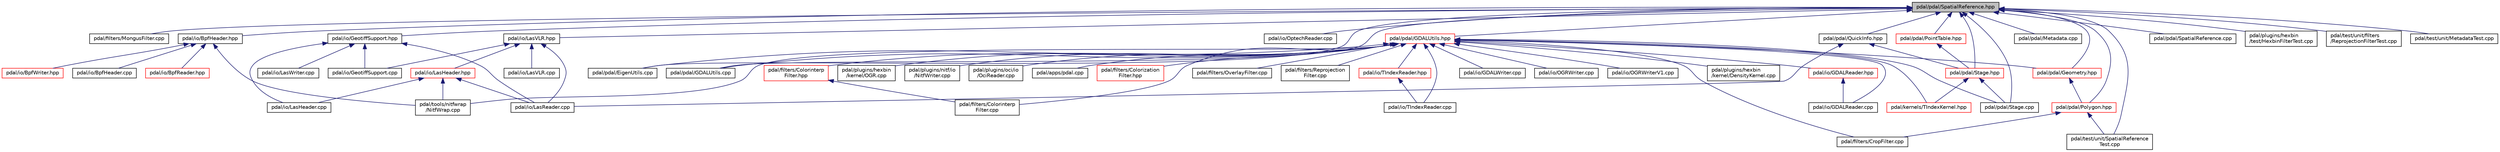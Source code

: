 digraph "pdal/pdal/SpatialReference.hpp"
{
  edge [fontname="Helvetica",fontsize="10",labelfontname="Helvetica",labelfontsize="10"];
  node [fontname="Helvetica",fontsize="10",shape=record];
  Node1 [label="pdal/pdal/SpatialReference.hpp",height=0.2,width=0.4,color="black", fillcolor="grey75", style="filled", fontcolor="black"];
  Node1 -> Node2 [dir="back",color="midnightblue",fontsize="10",style="solid",fontname="Helvetica"];
  Node2 [label="pdal/filters/MongusFilter.cpp",height=0.2,width=0.4,color="black", fillcolor="white", style="filled",URL="$MongusFilter_8cpp.html"];
  Node1 -> Node3 [dir="back",color="midnightblue",fontsize="10",style="solid",fontname="Helvetica"];
  Node3 [label="pdal/io/BpfHeader.hpp",height=0.2,width=0.4,color="black", fillcolor="white", style="filled",URL="$BpfHeader_8hpp.html"];
  Node3 -> Node4 [dir="back",color="midnightblue",fontsize="10",style="solid",fontname="Helvetica"];
  Node4 [label="pdal/io/BpfHeader.cpp",height=0.2,width=0.4,color="black", fillcolor="white", style="filled",URL="$BpfHeader_8cpp.html"];
  Node3 -> Node5 [dir="back",color="midnightblue",fontsize="10",style="solid",fontname="Helvetica"];
  Node5 [label="pdal/io/BpfReader.hpp",height=0.2,width=0.4,color="red", fillcolor="white", style="filled",URL="$BpfReader_8hpp.html"];
  Node3 -> Node6 [dir="back",color="midnightblue",fontsize="10",style="solid",fontname="Helvetica"];
  Node6 [label="pdal/io/BpfWriter.hpp",height=0.2,width=0.4,color="red", fillcolor="white", style="filled",URL="$BpfWriter_8hpp.html"];
  Node3 -> Node7 [dir="back",color="midnightblue",fontsize="10",style="solid",fontname="Helvetica"];
  Node7 [label="pdal/tools/nitfwrap\l/NitfWrap.cpp",height=0.2,width=0.4,color="black", fillcolor="white", style="filled",URL="$NitfWrap_8cpp.html"];
  Node1 -> Node8 [dir="back",color="midnightblue",fontsize="10",style="solid",fontname="Helvetica"];
  Node8 [label="pdal/io/GeotiffSupport.hpp",height=0.2,width=0.4,color="black", fillcolor="white", style="filled",URL="$GeotiffSupport_8hpp.html"];
  Node8 -> Node9 [dir="back",color="midnightblue",fontsize="10",style="solid",fontname="Helvetica"];
  Node9 [label="pdal/io/GeotiffSupport.cpp",height=0.2,width=0.4,color="black", fillcolor="white", style="filled",URL="$GeotiffSupport_8cpp.html"];
  Node8 -> Node10 [dir="back",color="midnightblue",fontsize="10",style="solid",fontname="Helvetica"];
  Node10 [label="pdal/io/LasHeader.cpp",height=0.2,width=0.4,color="black", fillcolor="white", style="filled",URL="$LasHeader_8cpp.html"];
  Node8 -> Node11 [dir="back",color="midnightblue",fontsize="10",style="solid",fontname="Helvetica"];
  Node11 [label="pdal/io/LasReader.cpp",height=0.2,width=0.4,color="black", fillcolor="white", style="filled",URL="$LasReader_8cpp.html"];
  Node8 -> Node12 [dir="back",color="midnightblue",fontsize="10",style="solid",fontname="Helvetica"];
  Node12 [label="pdal/io/LasWriter.cpp",height=0.2,width=0.4,color="black", fillcolor="white", style="filled",URL="$LasWriter_8cpp.html"];
  Node1 -> Node13 [dir="back",color="midnightblue",fontsize="10",style="solid",fontname="Helvetica"];
  Node13 [label="pdal/io/LasVLR.hpp",height=0.2,width=0.4,color="black", fillcolor="white", style="filled",URL="$LasVLR_8hpp.html"];
  Node13 -> Node9 [dir="back",color="midnightblue",fontsize="10",style="solid",fontname="Helvetica"];
  Node13 -> Node14 [dir="back",color="midnightblue",fontsize="10",style="solid",fontname="Helvetica"];
  Node14 [label="pdal/io/LasHeader.hpp",height=0.2,width=0.4,color="red", fillcolor="white", style="filled",URL="$LasHeader_8hpp.html"];
  Node14 -> Node10 [dir="back",color="midnightblue",fontsize="10",style="solid",fontname="Helvetica"];
  Node14 -> Node11 [dir="back",color="midnightblue",fontsize="10",style="solid",fontname="Helvetica"];
  Node14 -> Node7 [dir="back",color="midnightblue",fontsize="10",style="solid",fontname="Helvetica"];
  Node13 -> Node11 [dir="back",color="midnightblue",fontsize="10",style="solid",fontname="Helvetica"];
  Node13 -> Node15 [dir="back",color="midnightblue",fontsize="10",style="solid",fontname="Helvetica"];
  Node15 [label="pdal/io/LasVLR.cpp",height=0.2,width=0.4,color="black", fillcolor="white", style="filled",URL="$LasVLR_8cpp.html"];
  Node1 -> Node16 [dir="back",color="midnightblue",fontsize="10",style="solid",fontname="Helvetica"];
  Node16 [label="pdal/io/OptechReader.cpp",height=0.2,width=0.4,color="black", fillcolor="white", style="filled",URL="$OptechReader_8cpp.html"];
  Node1 -> Node17 [dir="back",color="midnightblue",fontsize="10",style="solid",fontname="Helvetica"];
  Node17 [label="pdal/pdal/EigenUtils.cpp",height=0.2,width=0.4,color="black", fillcolor="white", style="filled",URL="$EigenUtils_8cpp.html"];
  Node1 -> Node18 [dir="back",color="midnightblue",fontsize="10",style="solid",fontname="Helvetica"];
  Node18 [label="pdal/pdal/GDALUtils.cpp",height=0.2,width=0.4,color="black", fillcolor="white", style="filled",URL="$GDALUtils_8cpp.html"];
  Node1 -> Node19 [dir="back",color="midnightblue",fontsize="10",style="solid",fontname="Helvetica"];
  Node19 [label="pdal/pdal/GDALUtils.hpp",height=0.2,width=0.4,color="red", fillcolor="white", style="filled",URL="$GDALUtils_8hpp.html"];
  Node19 -> Node20 [dir="back",color="midnightblue",fontsize="10",style="solid",fontname="Helvetica"];
  Node20 [label="pdal/apps/pdal.cpp",height=0.2,width=0.4,color="black", fillcolor="white", style="filled",URL="$pdal_8cpp.html"];
  Node19 -> Node21 [dir="back",color="midnightblue",fontsize="10",style="solid",fontname="Helvetica"];
  Node21 [label="pdal/filters/Colorinterp\lFilter.hpp",height=0.2,width=0.4,color="red", fillcolor="white", style="filled",URL="$ColorinterpFilter_8hpp.html"];
  Node21 -> Node22 [dir="back",color="midnightblue",fontsize="10",style="solid",fontname="Helvetica"];
  Node22 [label="pdal/filters/Colorinterp\lFilter.cpp",height=0.2,width=0.4,color="black", fillcolor="white", style="filled",URL="$ColorinterpFilter_8cpp.html"];
  Node19 -> Node22 [dir="back",color="midnightblue",fontsize="10",style="solid",fontname="Helvetica"];
  Node19 -> Node23 [dir="back",color="midnightblue",fontsize="10",style="solid",fontname="Helvetica"];
  Node23 [label="pdal/filters/Colorization\lFilter.hpp",height=0.2,width=0.4,color="red", fillcolor="white", style="filled",URL="$ColorizationFilter_8hpp.html"];
  Node19 -> Node24 [dir="back",color="midnightblue",fontsize="10",style="solid",fontname="Helvetica"];
  Node24 [label="pdal/filters/CropFilter.cpp",height=0.2,width=0.4,color="black", fillcolor="white", style="filled",URL="$CropFilter_8cpp.html"];
  Node19 -> Node25 [dir="back",color="midnightblue",fontsize="10",style="solid",fontname="Helvetica"];
  Node25 [label="pdal/filters/OverlayFilter.cpp",height=0.2,width=0.4,color="black", fillcolor="white", style="filled",URL="$OverlayFilter_8cpp.html"];
  Node19 -> Node26 [dir="back",color="midnightblue",fontsize="10",style="solid",fontname="Helvetica"];
  Node26 [label="pdal/filters/Reprojection\lFilter.cpp",height=0.2,width=0.4,color="black", fillcolor="white", style="filled",URL="$ReprojectionFilter_8cpp.html"];
  Node19 -> Node27 [dir="back",color="midnightblue",fontsize="10",style="solid",fontname="Helvetica"];
  Node27 [label="pdal/io/GDALReader.hpp",height=0.2,width=0.4,color="red", fillcolor="white", style="filled",URL="$GDALReader_8hpp.html"];
  Node27 -> Node28 [dir="back",color="midnightblue",fontsize="10",style="solid",fontname="Helvetica"];
  Node28 [label="pdal/io/GDALReader.cpp",height=0.2,width=0.4,color="black", fillcolor="white", style="filled",URL="$GDALReader_8cpp.html"];
  Node19 -> Node28 [dir="back",color="midnightblue",fontsize="10",style="solid",fontname="Helvetica"];
  Node19 -> Node29 [dir="back",color="midnightblue",fontsize="10",style="solid",fontname="Helvetica"];
  Node29 [label="pdal/io/GDALWriter.cpp",height=0.2,width=0.4,color="black", fillcolor="white", style="filled",URL="$GDALWriter_8cpp.html"];
  Node19 -> Node30 [dir="back",color="midnightblue",fontsize="10",style="solid",fontname="Helvetica"];
  Node30 [label="pdal/io/OGRWriter.cpp",height=0.2,width=0.4,color="black", fillcolor="white", style="filled",URL="$OGRWriter_8cpp.html"];
  Node19 -> Node31 [dir="back",color="midnightblue",fontsize="10",style="solid",fontname="Helvetica"];
  Node31 [label="pdal/io/OGRWriterV1.cpp",height=0.2,width=0.4,color="black", fillcolor="white", style="filled",URL="$OGRWriterV1_8cpp.html"];
  Node19 -> Node32 [dir="back",color="midnightblue",fontsize="10",style="solid",fontname="Helvetica"];
  Node32 [label="pdal/io/TIndexReader.hpp",height=0.2,width=0.4,color="red", fillcolor="white", style="filled",URL="$TIndexReader_8hpp.html"];
  Node32 -> Node33 [dir="back",color="midnightblue",fontsize="10",style="solid",fontname="Helvetica"];
  Node33 [label="pdal/io/TIndexReader.cpp",height=0.2,width=0.4,color="black", fillcolor="white", style="filled",URL="$TIndexReader_8cpp.html"];
  Node19 -> Node33 [dir="back",color="midnightblue",fontsize="10",style="solid",fontname="Helvetica"];
  Node19 -> Node34 [dir="back",color="midnightblue",fontsize="10",style="solid",fontname="Helvetica"];
  Node34 [label="pdal/kernels/TIndexKernel.hpp",height=0.2,width=0.4,color="red", fillcolor="white", style="filled",URL="$TIndexKernel_8hpp.html"];
  Node19 -> Node17 [dir="back",color="midnightblue",fontsize="10",style="solid",fontname="Helvetica"];
  Node19 -> Node18 [dir="back",color="midnightblue",fontsize="10",style="solid",fontname="Helvetica"];
  Node19 -> Node35 [dir="back",color="midnightblue",fontsize="10",style="solid",fontname="Helvetica"];
  Node35 [label="pdal/pdal/Geometry.hpp",height=0.2,width=0.4,color="red", fillcolor="white", style="filled",URL="$Geometry_8hpp.html"];
  Node35 -> Node36 [dir="back",color="midnightblue",fontsize="10",style="solid",fontname="Helvetica"];
  Node36 [label="pdal/pdal/Polygon.hpp",height=0.2,width=0.4,color="red", fillcolor="white", style="filled",URL="$Polygon_8hpp.html"];
  Node36 -> Node24 [dir="back",color="midnightblue",fontsize="10",style="solid",fontname="Helvetica"];
  Node36 -> Node37 [dir="back",color="midnightblue",fontsize="10",style="solid",fontname="Helvetica"];
  Node37 [label="pdal/test/unit/SpatialReference\lTest.cpp",height=0.2,width=0.4,color="black", fillcolor="white", style="filled",URL="$SpatialReferenceTest_8cpp.html"];
  Node19 -> Node38 [dir="back",color="midnightblue",fontsize="10",style="solid",fontname="Helvetica"];
  Node38 [label="pdal/pdal/Stage.cpp",height=0.2,width=0.4,color="black", fillcolor="white", style="filled",URL="$Stage_8cpp.html"];
  Node19 -> Node39 [dir="back",color="midnightblue",fontsize="10",style="solid",fontname="Helvetica"];
  Node39 [label="pdal/plugins/hexbin\l/kernel/DensityKernel.cpp",height=0.2,width=0.4,color="black", fillcolor="white", style="filled",URL="$DensityKernel_8cpp.html"];
  Node19 -> Node40 [dir="back",color="midnightblue",fontsize="10",style="solid",fontname="Helvetica"];
  Node40 [label="pdal/plugins/hexbin\l/kernel/OGR.cpp",height=0.2,width=0.4,color="black", fillcolor="white", style="filled",URL="$OGR_8cpp.html"];
  Node19 -> Node41 [dir="back",color="midnightblue",fontsize="10",style="solid",fontname="Helvetica"];
  Node41 [label="pdal/plugins/nitf/io\l/NitfWriter.cpp",height=0.2,width=0.4,color="black", fillcolor="white", style="filled",URL="$NitfWriter_8cpp.html"];
  Node19 -> Node42 [dir="back",color="midnightblue",fontsize="10",style="solid",fontname="Helvetica"];
  Node42 [label="pdal/plugins/oci/io\l/OciReader.cpp",height=0.2,width=0.4,color="black", fillcolor="white", style="filled",URL="$OciReader_8cpp.html"];
  Node19 -> Node7 [dir="back",color="midnightblue",fontsize="10",style="solid",fontname="Helvetica"];
  Node1 -> Node35 [dir="back",color="midnightblue",fontsize="10",style="solid",fontname="Helvetica"];
  Node1 -> Node43 [dir="back",color="midnightblue",fontsize="10",style="solid",fontname="Helvetica"];
  Node43 [label="pdal/pdal/Metadata.cpp",height=0.2,width=0.4,color="black", fillcolor="white", style="filled",URL="$Metadata_8cpp.html"];
  Node1 -> Node44 [dir="back",color="midnightblue",fontsize="10",style="solid",fontname="Helvetica"];
  Node44 [label="pdal/pdal/PointTable.hpp",height=0.2,width=0.4,color="red", fillcolor="white", style="filled",URL="$PointTable_8hpp.html"];
  Node44 -> Node45 [dir="back",color="midnightblue",fontsize="10",style="solid",fontname="Helvetica"];
  Node45 [label="pdal/pdal/Stage.hpp",height=0.2,width=0.4,color="red", fillcolor="white", style="filled",URL="$Stage_8hpp.html"];
  Node45 -> Node34 [dir="back",color="midnightblue",fontsize="10",style="solid",fontname="Helvetica"];
  Node45 -> Node38 [dir="back",color="midnightblue",fontsize="10",style="solid",fontname="Helvetica"];
  Node1 -> Node36 [dir="back",color="midnightblue",fontsize="10",style="solid",fontname="Helvetica"];
  Node1 -> Node46 [dir="back",color="midnightblue",fontsize="10",style="solid",fontname="Helvetica"];
  Node46 [label="pdal/pdal/QuickInfo.hpp",height=0.2,width=0.4,color="black", fillcolor="white", style="filled",URL="$QuickInfo_8hpp.html"];
  Node46 -> Node11 [dir="back",color="midnightblue",fontsize="10",style="solid",fontname="Helvetica"];
  Node46 -> Node45 [dir="back",color="midnightblue",fontsize="10",style="solid",fontname="Helvetica"];
  Node1 -> Node47 [dir="back",color="midnightblue",fontsize="10",style="solid",fontname="Helvetica"];
  Node47 [label="pdal/pdal/SpatialReference.cpp",height=0.2,width=0.4,color="black", fillcolor="white", style="filled",URL="$SpatialReference_8cpp.html"];
  Node1 -> Node38 [dir="back",color="midnightblue",fontsize="10",style="solid",fontname="Helvetica"];
  Node1 -> Node45 [dir="back",color="midnightblue",fontsize="10",style="solid",fontname="Helvetica"];
  Node1 -> Node48 [dir="back",color="midnightblue",fontsize="10",style="solid",fontname="Helvetica"];
  Node48 [label="pdal/plugins/hexbin\l/test/HexbinFilterTest.cpp",height=0.2,width=0.4,color="black", fillcolor="white", style="filled",URL="$HexbinFilterTest_8cpp.html"];
  Node1 -> Node49 [dir="back",color="midnightblue",fontsize="10",style="solid",fontname="Helvetica"];
  Node49 [label="pdal/test/unit/filters\l/ReprojectionFilterTest.cpp",height=0.2,width=0.4,color="black", fillcolor="white", style="filled",URL="$ReprojectionFilterTest_8cpp.html"];
  Node1 -> Node50 [dir="back",color="midnightblue",fontsize="10",style="solid",fontname="Helvetica"];
  Node50 [label="pdal/test/unit/MetadataTest.cpp",height=0.2,width=0.4,color="black", fillcolor="white", style="filled",URL="$MetadataTest_8cpp.html"];
  Node1 -> Node37 [dir="back",color="midnightblue",fontsize="10",style="solid",fontname="Helvetica"];
}
